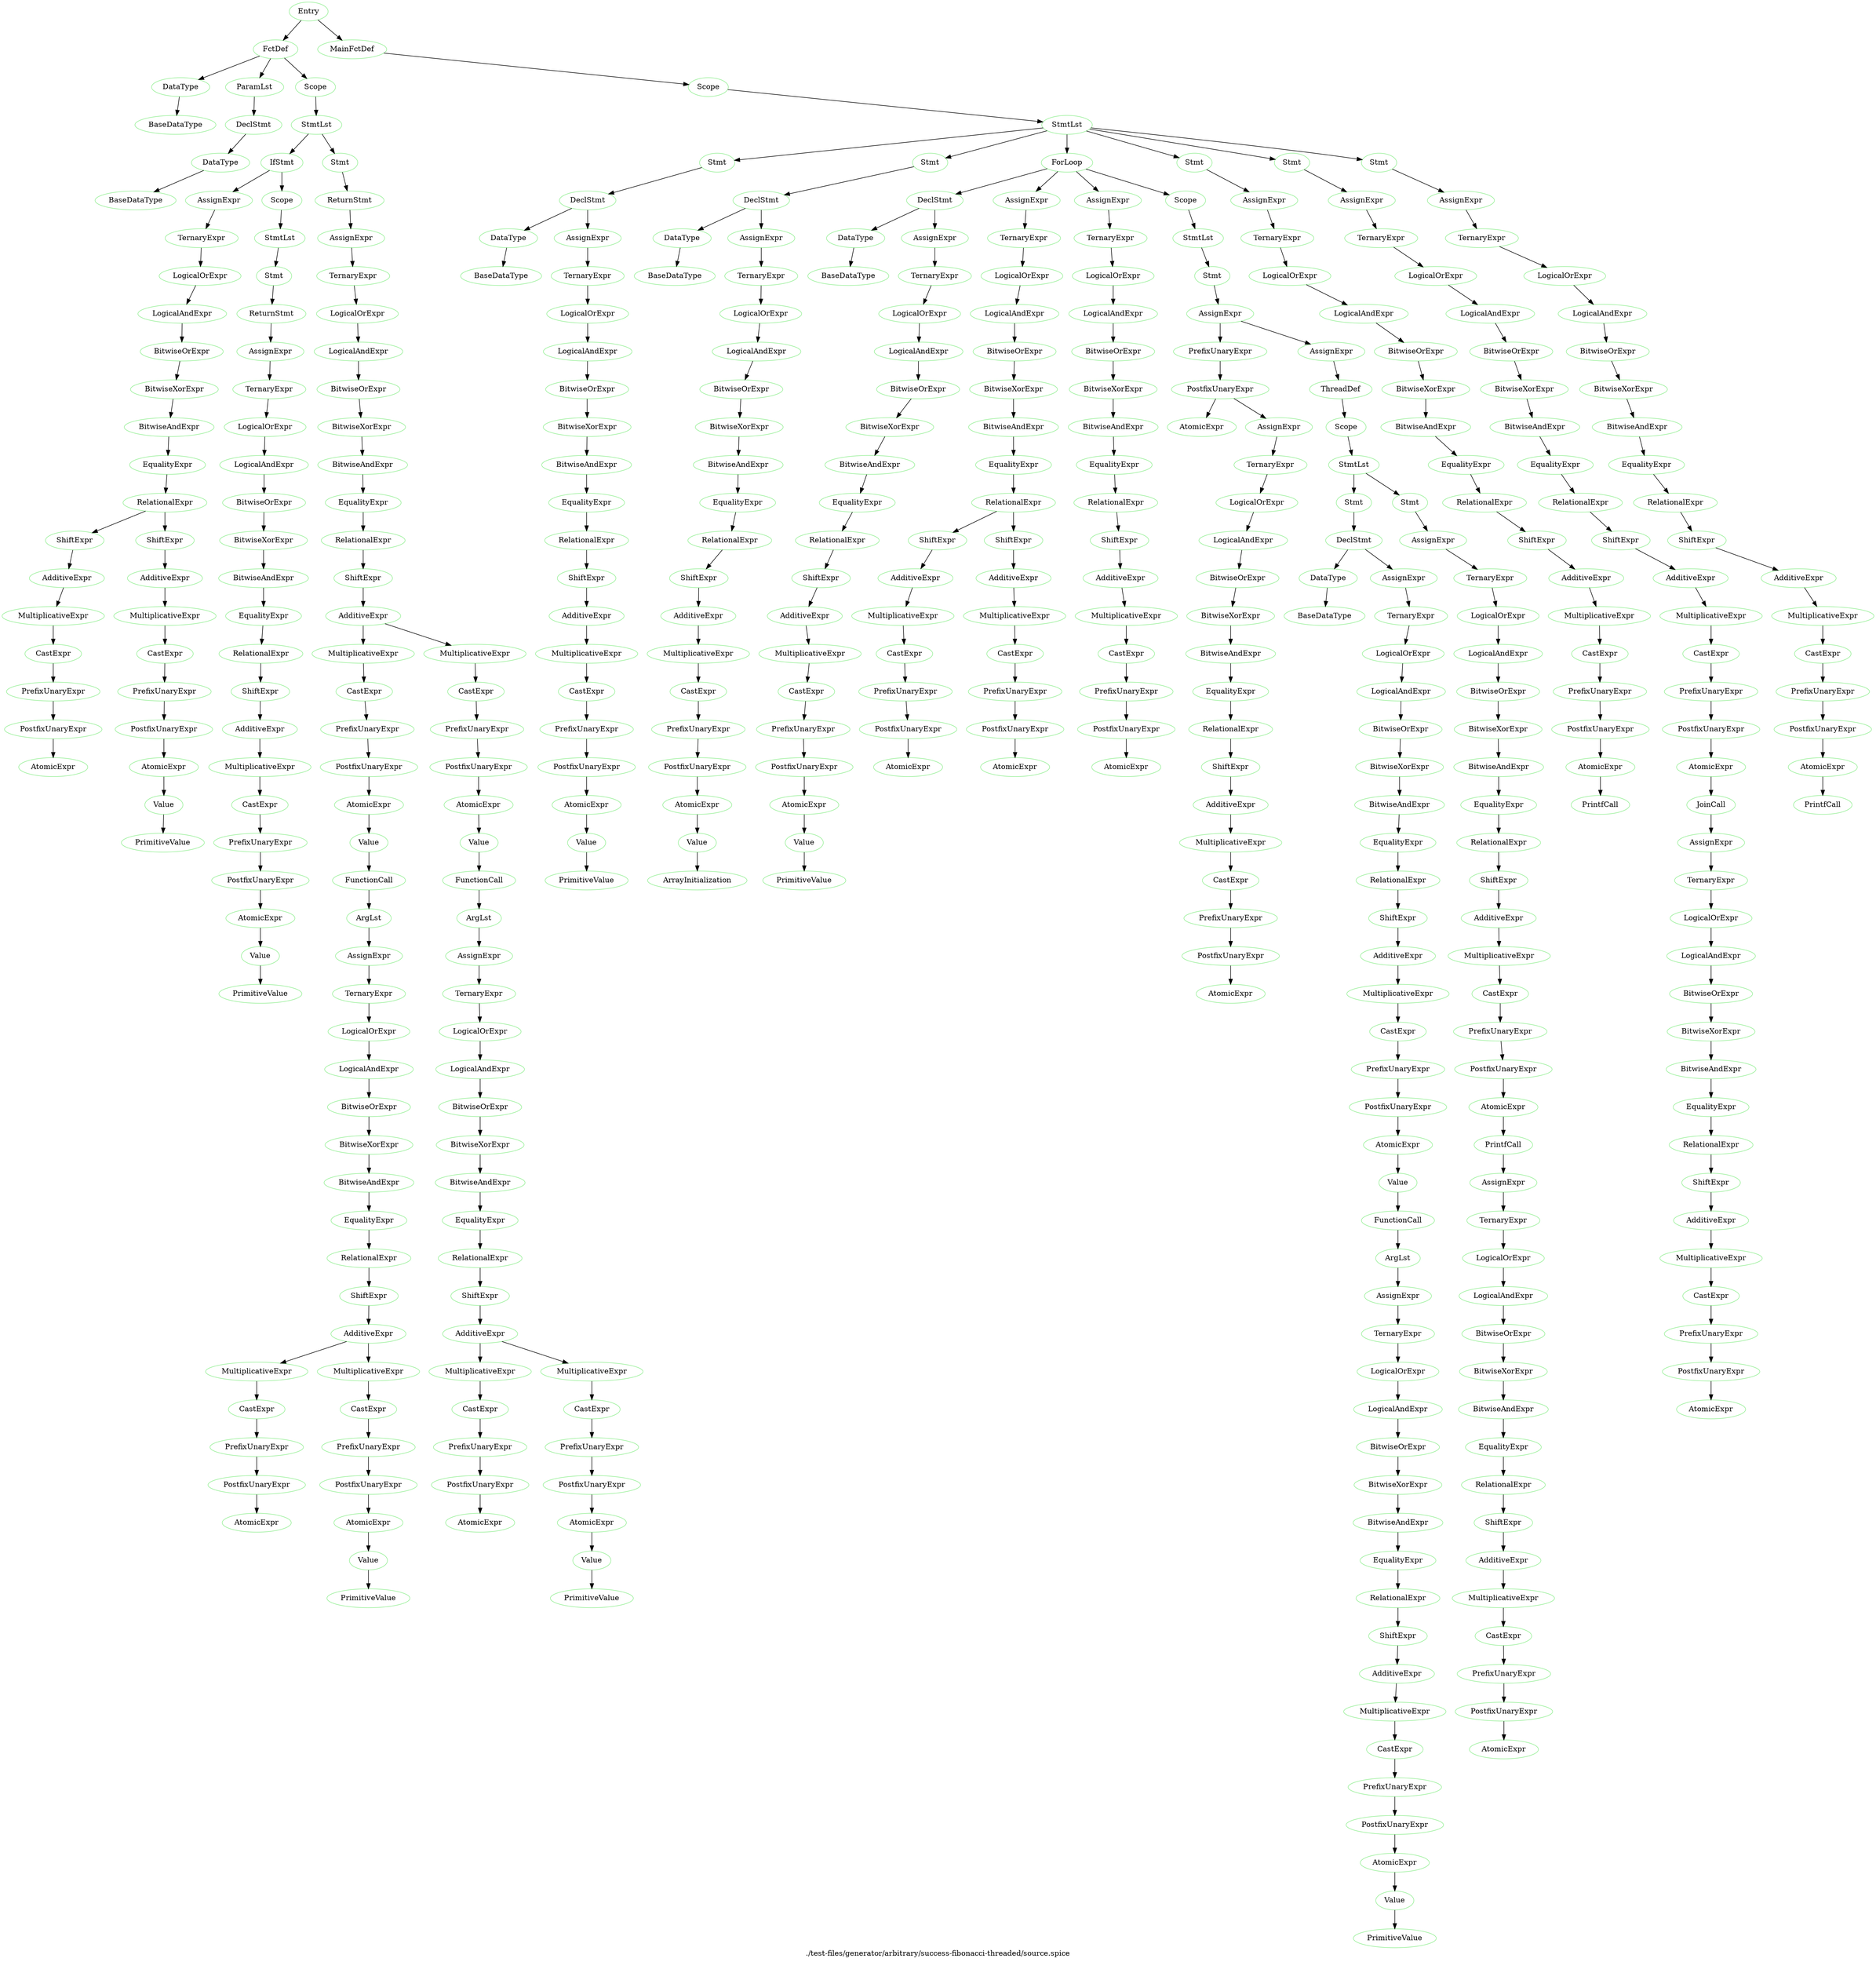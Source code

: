 digraph {
 rankdir="TB";
 label="./test-files/generator/arbitrary/success-fibonacci-threaded/source.spice";
 L1C1_Entry [color="lightgreen",label="Entry"];
 L1C1_FctDef [color="lightgreen",label="FctDef"];
 L1C1_Entry -> L1C1_FctDef;
 L1C3_DataType [color="lightgreen",label="DataType"];
 L1C1_FctDef -> L1C3_DataType;
 L1C3_BaseDataType [color="lightgreen",label="BaseDataType"];
 L1C3_DataType -> L1C3_BaseDataType;
 L1C12_ParamLst [color="lightgreen",label="ParamLst"];
 L1C1_FctDef -> L1C12_ParamLst;
 L1C12_DeclStmt [color="lightgreen",label="DeclStmt"];
 L1C12_ParamLst -> L1C12_DeclStmt;
 L1C12_DataType [color="lightgreen",label="DataType"];
 L1C12_DeclStmt -> L1C12_DataType;
 L1C12_BaseDataType [color="lightgreen",label="BaseDataType"];
 L1C12_DataType -> L1C12_BaseDataType;
 L1C19_Scope [color="lightgreen",label="Scope"];
 L1C1_FctDef -> L1C19_Scope;
 L2C5_StmtLst [color="lightgreen",label="StmtLst"];
 L1C19_Scope -> L2C5_StmtLst;
 L2C5_IfStmt [color="lightgreen",label="IfStmt"];
 L2C5_StmtLst -> L2C5_IfStmt;
 L2C8_AssignExpr [color="lightgreen",label="AssignExpr"];
 L2C5_IfStmt -> L2C8_AssignExpr;
 L2C8_TernaryExpr [color="lightgreen",label="TernaryExpr"];
 L2C8_AssignExpr -> L2C8_TernaryExpr;
 L2C8_LogicalOrExpr [color="lightgreen",label="LogicalOrExpr"];
 L2C8_TernaryExpr -> L2C8_LogicalOrExpr;
 L2C8_LogicalAndExpr [color="lightgreen",label="LogicalAndExpr"];
 L2C8_LogicalOrExpr -> L2C8_LogicalAndExpr;
 L2C8_BitwiseOrExpr [color="lightgreen",label="BitwiseOrExpr"];
 L2C8_LogicalAndExpr -> L2C8_BitwiseOrExpr;
 L2C8_BitwiseXorExpr [color="lightgreen",label="BitwiseXorExpr"];
 L2C8_BitwiseOrExpr -> L2C8_BitwiseXorExpr;
 L2C8_BitwiseAndExpr [color="lightgreen",label="BitwiseAndExpr"];
 L2C8_BitwiseXorExpr -> L2C8_BitwiseAndExpr;
 L2C8_EqualityExpr [color="lightgreen",label="EqualityExpr"];
 L2C8_BitwiseAndExpr -> L2C8_EqualityExpr;
 L2C8_RelationalExpr [color="lightgreen",label="RelationalExpr"];
 L2C8_EqualityExpr -> L2C8_RelationalExpr;
 L2C8_ShiftExpr [color="lightgreen",label="ShiftExpr"];
 L2C8_RelationalExpr -> L2C8_ShiftExpr;
 L2C8_AdditiveExpr [color="lightgreen",label="AdditiveExpr"];
 L2C8_ShiftExpr -> L2C8_AdditiveExpr;
 L2C8_MultiplicativeExpr [color="lightgreen",label="MultiplicativeExpr"];
 L2C8_AdditiveExpr -> L2C8_MultiplicativeExpr;
 L2C8_CastExpr [color="lightgreen",label="CastExpr"];
 L2C8_MultiplicativeExpr -> L2C8_CastExpr;
 L2C8_PrefixUnaryExpr [color="lightgreen",label="PrefixUnaryExpr"];
 L2C8_CastExpr -> L2C8_PrefixUnaryExpr;
 L2C8_PostfixUnaryExpr [color="lightgreen",label="PostfixUnaryExpr"];
 L2C8_PrefixUnaryExpr -> L2C8_PostfixUnaryExpr;
 L2C8_AtomicExpr [color="lightgreen",label="AtomicExpr"];
 L2C8_PostfixUnaryExpr -> L2C8_AtomicExpr;
 L2C13_ShiftExpr [color="lightgreen",label="ShiftExpr"];
 L2C8_RelationalExpr -> L2C13_ShiftExpr;
 L2C13_AdditiveExpr [color="lightgreen",label="AdditiveExpr"];
 L2C13_ShiftExpr -> L2C13_AdditiveExpr;
 L2C13_MultiplicativeExpr [color="lightgreen",label="MultiplicativeExpr"];
 L2C13_AdditiveExpr -> L2C13_MultiplicativeExpr;
 L2C13_CastExpr [color="lightgreen",label="CastExpr"];
 L2C13_MultiplicativeExpr -> L2C13_CastExpr;
 L2C13_PrefixUnaryExpr [color="lightgreen",label="PrefixUnaryExpr"];
 L2C13_CastExpr -> L2C13_PrefixUnaryExpr;
 L2C13_PostfixUnaryExpr [color="lightgreen",label="PostfixUnaryExpr"];
 L2C13_PrefixUnaryExpr -> L2C13_PostfixUnaryExpr;
 L2C13_AtomicExpr [color="lightgreen",label="AtomicExpr"];
 L2C13_PostfixUnaryExpr -> L2C13_AtomicExpr;
 L2C13_Value [color="lightgreen",label="Value"];
 L2C13_AtomicExpr -> L2C13_Value;
 L2C13_PrimitiveValue [color="lightgreen",label="PrimitiveValue"];
 L2C13_Value -> L2C13_PrimitiveValue;
 L2C15_Scope [color="lightgreen",label="Scope"];
 L2C5_IfStmt -> L2C15_Scope;
 L2C17_StmtLst [color="lightgreen",label="StmtLst"];
 L2C15_Scope -> L2C17_StmtLst;
 L2C17_Stmt [color="lightgreen",label="Stmt"];
 L2C17_StmtLst -> L2C17_Stmt;
 L2C17_ReturnStmt [color="lightgreen",label="ReturnStmt"];
 L2C17_Stmt -> L2C17_ReturnStmt;
 L2C24_AssignExpr [color="lightgreen",label="AssignExpr"];
 L2C17_ReturnStmt -> L2C24_AssignExpr;
 L2C24_TernaryExpr [color="lightgreen",label="TernaryExpr"];
 L2C24_AssignExpr -> L2C24_TernaryExpr;
 L2C24_LogicalOrExpr [color="lightgreen",label="LogicalOrExpr"];
 L2C24_TernaryExpr -> L2C24_LogicalOrExpr;
 L2C24_LogicalAndExpr [color="lightgreen",label="LogicalAndExpr"];
 L2C24_LogicalOrExpr -> L2C24_LogicalAndExpr;
 L2C24_BitwiseOrExpr [color="lightgreen",label="BitwiseOrExpr"];
 L2C24_LogicalAndExpr -> L2C24_BitwiseOrExpr;
 L2C24_BitwiseXorExpr [color="lightgreen",label="BitwiseXorExpr"];
 L2C24_BitwiseOrExpr -> L2C24_BitwiseXorExpr;
 L2C24_BitwiseAndExpr [color="lightgreen",label="BitwiseAndExpr"];
 L2C24_BitwiseXorExpr -> L2C24_BitwiseAndExpr;
 L2C24_EqualityExpr [color="lightgreen",label="EqualityExpr"];
 L2C24_BitwiseAndExpr -> L2C24_EqualityExpr;
 L2C24_RelationalExpr [color="lightgreen",label="RelationalExpr"];
 L2C24_EqualityExpr -> L2C24_RelationalExpr;
 L2C24_ShiftExpr [color="lightgreen",label="ShiftExpr"];
 L2C24_RelationalExpr -> L2C24_ShiftExpr;
 L2C24_AdditiveExpr [color="lightgreen",label="AdditiveExpr"];
 L2C24_ShiftExpr -> L2C24_AdditiveExpr;
 L2C24_MultiplicativeExpr [color="lightgreen",label="MultiplicativeExpr"];
 L2C24_AdditiveExpr -> L2C24_MultiplicativeExpr;
 L2C24_CastExpr [color="lightgreen",label="CastExpr"];
 L2C24_MultiplicativeExpr -> L2C24_CastExpr;
 L2C24_PrefixUnaryExpr [color="lightgreen",label="PrefixUnaryExpr"];
 L2C24_CastExpr -> L2C24_PrefixUnaryExpr;
 L2C24_PostfixUnaryExpr [color="lightgreen",label="PostfixUnaryExpr"];
 L2C24_PrefixUnaryExpr -> L2C24_PostfixUnaryExpr;
 L2C24_AtomicExpr [color="lightgreen",label="AtomicExpr"];
 L2C24_PostfixUnaryExpr -> L2C24_AtomicExpr;
 L2C24_Value [color="lightgreen",label="Value"];
 L2C24_AtomicExpr -> L2C24_Value;
 L2C24_PrimitiveValue [color="lightgreen",label="PrimitiveValue"];
 L2C24_Value -> L2C24_PrimitiveValue;
 L3C5_Stmt [color="lightgreen",label="Stmt"];
 L2C5_StmtLst -> L3C5_Stmt;
 L3C5_ReturnStmt [color="lightgreen",label="ReturnStmt"];
 L3C5_Stmt -> L3C5_ReturnStmt;
 L3C12_AssignExpr [color="lightgreen",label="AssignExpr"];
 L3C5_ReturnStmt -> L3C12_AssignExpr;
 L3C12_TernaryExpr [color="lightgreen",label="TernaryExpr"];
 L3C12_AssignExpr -> L3C12_TernaryExpr;
 L3C12_LogicalOrExpr [color="lightgreen",label="LogicalOrExpr"];
 L3C12_TernaryExpr -> L3C12_LogicalOrExpr;
 L3C12_LogicalAndExpr [color="lightgreen",label="LogicalAndExpr"];
 L3C12_LogicalOrExpr -> L3C12_LogicalAndExpr;
 L3C12_BitwiseOrExpr [color="lightgreen",label="BitwiseOrExpr"];
 L3C12_LogicalAndExpr -> L3C12_BitwiseOrExpr;
 L3C12_BitwiseXorExpr [color="lightgreen",label="BitwiseXorExpr"];
 L3C12_BitwiseOrExpr -> L3C12_BitwiseXorExpr;
 L3C12_BitwiseAndExpr [color="lightgreen",label="BitwiseAndExpr"];
 L3C12_BitwiseXorExpr -> L3C12_BitwiseAndExpr;
 L3C12_EqualityExpr [color="lightgreen",label="EqualityExpr"];
 L3C12_BitwiseAndExpr -> L3C12_EqualityExpr;
 L3C12_RelationalExpr [color="lightgreen",label="RelationalExpr"];
 L3C12_EqualityExpr -> L3C12_RelationalExpr;
 L3C12_ShiftExpr [color="lightgreen",label="ShiftExpr"];
 L3C12_RelationalExpr -> L3C12_ShiftExpr;
 L3C12_AdditiveExpr [color="lightgreen",label="AdditiveExpr"];
 L3C12_ShiftExpr -> L3C12_AdditiveExpr;
 L3C12_MultiplicativeExpr [color="lightgreen",label="MultiplicativeExpr"];
 L3C12_AdditiveExpr -> L3C12_MultiplicativeExpr;
 L3C12_CastExpr [color="lightgreen",label="CastExpr"];
 L3C12_MultiplicativeExpr -> L3C12_CastExpr;
 L3C12_PrefixUnaryExpr [color="lightgreen",label="PrefixUnaryExpr"];
 L3C12_CastExpr -> L3C12_PrefixUnaryExpr;
 L3C12_PostfixUnaryExpr [color="lightgreen",label="PostfixUnaryExpr"];
 L3C12_PrefixUnaryExpr -> L3C12_PostfixUnaryExpr;
 L3C12_AtomicExpr [color="lightgreen",label="AtomicExpr"];
 L3C12_PostfixUnaryExpr -> L3C12_AtomicExpr;
 L3C12_Value [color="lightgreen",label="Value"];
 L3C12_AtomicExpr -> L3C12_Value;
 L3C12_FunctionCall [color="lightgreen",label="FunctionCall"];
 L3C12_Value -> L3C12_FunctionCall;
 L3C16_ArgLst [color="lightgreen",label="ArgLst"];
 L3C12_FunctionCall -> L3C16_ArgLst;
 L3C16_AssignExpr [color="lightgreen",label="AssignExpr"];
 L3C16_ArgLst -> L3C16_AssignExpr;
 L3C16_TernaryExpr [color="lightgreen",label="TernaryExpr"];
 L3C16_AssignExpr -> L3C16_TernaryExpr;
 L3C16_LogicalOrExpr [color="lightgreen",label="LogicalOrExpr"];
 L3C16_TernaryExpr -> L3C16_LogicalOrExpr;
 L3C16_LogicalAndExpr [color="lightgreen",label="LogicalAndExpr"];
 L3C16_LogicalOrExpr -> L3C16_LogicalAndExpr;
 L3C16_BitwiseOrExpr [color="lightgreen",label="BitwiseOrExpr"];
 L3C16_LogicalAndExpr -> L3C16_BitwiseOrExpr;
 L3C16_BitwiseXorExpr [color="lightgreen",label="BitwiseXorExpr"];
 L3C16_BitwiseOrExpr -> L3C16_BitwiseXorExpr;
 L3C16_BitwiseAndExpr [color="lightgreen",label="BitwiseAndExpr"];
 L3C16_BitwiseXorExpr -> L3C16_BitwiseAndExpr;
 L3C16_EqualityExpr [color="lightgreen",label="EqualityExpr"];
 L3C16_BitwiseAndExpr -> L3C16_EqualityExpr;
 L3C16_RelationalExpr [color="lightgreen",label="RelationalExpr"];
 L3C16_EqualityExpr -> L3C16_RelationalExpr;
 L3C16_ShiftExpr [color="lightgreen",label="ShiftExpr"];
 L3C16_RelationalExpr -> L3C16_ShiftExpr;
 L3C16_AdditiveExpr [color="lightgreen",label="AdditiveExpr"];
 L3C16_ShiftExpr -> L3C16_AdditiveExpr;
 L3C16_MultiplicativeExpr [color="lightgreen",label="MultiplicativeExpr"];
 L3C16_AdditiveExpr -> L3C16_MultiplicativeExpr;
 L3C16_CastExpr [color="lightgreen",label="CastExpr"];
 L3C16_MultiplicativeExpr -> L3C16_CastExpr;
 L3C16_PrefixUnaryExpr [color="lightgreen",label="PrefixUnaryExpr"];
 L3C16_CastExpr -> L3C16_PrefixUnaryExpr;
 L3C16_PostfixUnaryExpr [color="lightgreen",label="PostfixUnaryExpr"];
 L3C16_PrefixUnaryExpr -> L3C16_PostfixUnaryExpr;
 L3C16_AtomicExpr [color="lightgreen",label="AtomicExpr"];
 L3C16_PostfixUnaryExpr -> L3C16_AtomicExpr;
 L3C20_MultiplicativeExpr [color="lightgreen",label="MultiplicativeExpr"];
 L3C16_AdditiveExpr -> L3C20_MultiplicativeExpr;
 L3C20_CastExpr [color="lightgreen",label="CastExpr"];
 L3C20_MultiplicativeExpr -> L3C20_CastExpr;
 L3C20_PrefixUnaryExpr [color="lightgreen",label="PrefixUnaryExpr"];
 L3C20_CastExpr -> L3C20_PrefixUnaryExpr;
 L3C20_PostfixUnaryExpr [color="lightgreen",label="PostfixUnaryExpr"];
 L3C20_PrefixUnaryExpr -> L3C20_PostfixUnaryExpr;
 L3C20_AtomicExpr [color="lightgreen",label="AtomicExpr"];
 L3C20_PostfixUnaryExpr -> L3C20_AtomicExpr;
 L3C20_Value [color="lightgreen",label="Value"];
 L3C20_AtomicExpr -> L3C20_Value;
 L3C20_PrimitiveValue [color="lightgreen",label="PrimitiveValue"];
 L3C20_Value -> L3C20_PrimitiveValue;
 L3C25_MultiplicativeExpr [color="lightgreen",label="MultiplicativeExpr"];
 L3C12_AdditiveExpr -> L3C25_MultiplicativeExpr;
 L3C25_CastExpr [color="lightgreen",label="CastExpr"];
 L3C25_MultiplicativeExpr -> L3C25_CastExpr;
 L3C25_PrefixUnaryExpr [color="lightgreen",label="PrefixUnaryExpr"];
 L3C25_CastExpr -> L3C25_PrefixUnaryExpr;
 L3C25_PostfixUnaryExpr [color="lightgreen",label="PostfixUnaryExpr"];
 L3C25_PrefixUnaryExpr -> L3C25_PostfixUnaryExpr;
 L3C25_AtomicExpr [color="lightgreen",label="AtomicExpr"];
 L3C25_PostfixUnaryExpr -> L3C25_AtomicExpr;
 L3C25_Value [color="lightgreen",label="Value"];
 L3C25_AtomicExpr -> L3C25_Value;
 L3C25_FunctionCall [color="lightgreen",label="FunctionCall"];
 L3C25_Value -> L3C25_FunctionCall;
 L3C29_ArgLst [color="lightgreen",label="ArgLst"];
 L3C25_FunctionCall -> L3C29_ArgLst;
 L3C29_AssignExpr [color="lightgreen",label="AssignExpr"];
 L3C29_ArgLst -> L3C29_AssignExpr;
 L3C29_TernaryExpr [color="lightgreen",label="TernaryExpr"];
 L3C29_AssignExpr -> L3C29_TernaryExpr;
 L3C29_LogicalOrExpr [color="lightgreen",label="LogicalOrExpr"];
 L3C29_TernaryExpr -> L3C29_LogicalOrExpr;
 L3C29_LogicalAndExpr [color="lightgreen",label="LogicalAndExpr"];
 L3C29_LogicalOrExpr -> L3C29_LogicalAndExpr;
 L3C29_BitwiseOrExpr [color="lightgreen",label="BitwiseOrExpr"];
 L3C29_LogicalAndExpr -> L3C29_BitwiseOrExpr;
 L3C29_BitwiseXorExpr [color="lightgreen",label="BitwiseXorExpr"];
 L3C29_BitwiseOrExpr -> L3C29_BitwiseXorExpr;
 L3C29_BitwiseAndExpr [color="lightgreen",label="BitwiseAndExpr"];
 L3C29_BitwiseXorExpr -> L3C29_BitwiseAndExpr;
 L3C29_EqualityExpr [color="lightgreen",label="EqualityExpr"];
 L3C29_BitwiseAndExpr -> L3C29_EqualityExpr;
 L3C29_RelationalExpr [color="lightgreen",label="RelationalExpr"];
 L3C29_EqualityExpr -> L3C29_RelationalExpr;
 L3C29_ShiftExpr [color="lightgreen",label="ShiftExpr"];
 L3C29_RelationalExpr -> L3C29_ShiftExpr;
 L3C29_AdditiveExpr [color="lightgreen",label="AdditiveExpr"];
 L3C29_ShiftExpr -> L3C29_AdditiveExpr;
 L3C29_MultiplicativeExpr [color="lightgreen",label="MultiplicativeExpr"];
 L3C29_AdditiveExpr -> L3C29_MultiplicativeExpr;
 L3C29_CastExpr [color="lightgreen",label="CastExpr"];
 L3C29_MultiplicativeExpr -> L3C29_CastExpr;
 L3C29_PrefixUnaryExpr [color="lightgreen",label="PrefixUnaryExpr"];
 L3C29_CastExpr -> L3C29_PrefixUnaryExpr;
 L3C29_PostfixUnaryExpr [color="lightgreen",label="PostfixUnaryExpr"];
 L3C29_PrefixUnaryExpr -> L3C29_PostfixUnaryExpr;
 L3C29_AtomicExpr [color="lightgreen",label="AtomicExpr"];
 L3C29_PostfixUnaryExpr -> L3C29_AtomicExpr;
 L3C33_MultiplicativeExpr [color="lightgreen",label="MultiplicativeExpr"];
 L3C29_AdditiveExpr -> L3C33_MultiplicativeExpr;
 L3C33_CastExpr [color="lightgreen",label="CastExpr"];
 L3C33_MultiplicativeExpr -> L3C33_CastExpr;
 L3C33_PrefixUnaryExpr [color="lightgreen",label="PrefixUnaryExpr"];
 L3C33_CastExpr -> L3C33_PrefixUnaryExpr;
 L3C33_PostfixUnaryExpr [color="lightgreen",label="PostfixUnaryExpr"];
 L3C33_PrefixUnaryExpr -> L3C33_PostfixUnaryExpr;
 L3C33_AtomicExpr [color="lightgreen",label="AtomicExpr"];
 L3C33_PostfixUnaryExpr -> L3C33_AtomicExpr;
 L3C33_Value [color="lightgreen",label="Value"];
 L3C33_AtomicExpr -> L3C33_Value;
 L3C33_PrimitiveValue [color="lightgreen",label="PrimitiveValue"];
 L3C33_Value -> L3C33_PrimitiveValue;
 L6C1_MainFctDef [color="lightgreen",label="MainFctDef"];
 L1C1_Entry -> L6C1_MainFctDef;
 L6C15_Scope [color="lightgreen",label="Scope"];
 L6C1_MainFctDef -> L6C15_Scope;
 L7C5_StmtLst [color="lightgreen",label="StmtLst"];
 L6C15_Scope -> L7C5_StmtLst;
 L7C5_Stmt [color="lightgreen",label="Stmt"];
 L7C5_StmtLst -> L7C5_Stmt;
 L7C5_DeclStmt [color="lightgreen",label="DeclStmt"];
 L7C5_Stmt -> L7C5_DeclStmt;
 L7C5_DataType [color="lightgreen",label="DataType"];
 L7C5_DeclStmt -> L7C5_DataType;
 L7C5_BaseDataType [color="lightgreen",label="BaseDataType"];
 L7C5_DataType -> L7C5_BaseDataType;
 L7C23_AssignExpr [color="lightgreen",label="AssignExpr"];
 L7C5_DeclStmt -> L7C23_AssignExpr;
 L7C23_TernaryExpr [color="lightgreen",label="TernaryExpr"];
 L7C23_AssignExpr -> L7C23_TernaryExpr;
 L7C23_LogicalOrExpr [color="lightgreen",label="LogicalOrExpr"];
 L7C23_TernaryExpr -> L7C23_LogicalOrExpr;
 L7C23_LogicalAndExpr [color="lightgreen",label="LogicalAndExpr"];
 L7C23_LogicalOrExpr -> L7C23_LogicalAndExpr;
 L7C23_BitwiseOrExpr [color="lightgreen",label="BitwiseOrExpr"];
 L7C23_LogicalAndExpr -> L7C23_BitwiseOrExpr;
 L7C23_BitwiseXorExpr [color="lightgreen",label="BitwiseXorExpr"];
 L7C23_BitwiseOrExpr -> L7C23_BitwiseXorExpr;
 L7C23_BitwiseAndExpr [color="lightgreen",label="BitwiseAndExpr"];
 L7C23_BitwiseXorExpr -> L7C23_BitwiseAndExpr;
 L7C23_EqualityExpr [color="lightgreen",label="EqualityExpr"];
 L7C23_BitwiseAndExpr -> L7C23_EqualityExpr;
 L7C23_RelationalExpr [color="lightgreen",label="RelationalExpr"];
 L7C23_EqualityExpr -> L7C23_RelationalExpr;
 L7C23_ShiftExpr [color="lightgreen",label="ShiftExpr"];
 L7C23_RelationalExpr -> L7C23_ShiftExpr;
 L7C23_AdditiveExpr [color="lightgreen",label="AdditiveExpr"];
 L7C23_ShiftExpr -> L7C23_AdditiveExpr;
 L7C23_MultiplicativeExpr [color="lightgreen",label="MultiplicativeExpr"];
 L7C23_AdditiveExpr -> L7C23_MultiplicativeExpr;
 L7C23_CastExpr [color="lightgreen",label="CastExpr"];
 L7C23_MultiplicativeExpr -> L7C23_CastExpr;
 L7C23_PrefixUnaryExpr [color="lightgreen",label="PrefixUnaryExpr"];
 L7C23_CastExpr -> L7C23_PrefixUnaryExpr;
 L7C23_PostfixUnaryExpr [color="lightgreen",label="PostfixUnaryExpr"];
 L7C23_PrefixUnaryExpr -> L7C23_PostfixUnaryExpr;
 L7C23_AtomicExpr [color="lightgreen",label="AtomicExpr"];
 L7C23_PostfixUnaryExpr -> L7C23_AtomicExpr;
 L7C23_Value [color="lightgreen",label="Value"];
 L7C23_AtomicExpr -> L7C23_Value;
 L7C23_PrimitiveValue [color="lightgreen",label="PrimitiveValue"];
 L7C23_Value -> L7C23_PrimitiveValue;
 L8C5_Stmt [color="lightgreen",label="Stmt"];
 L7C5_StmtLst -> L8C5_Stmt;
 L8C5_DeclStmt [color="lightgreen",label="DeclStmt"];
 L8C5_Stmt -> L8C5_DeclStmt;
 L8C5_DataType [color="lightgreen",label="DataType"];
 L8C5_DeclStmt -> L8C5_DataType;
 L8C5_BaseDataType [color="lightgreen",label="BaseDataType"];
 L8C5_DataType -> L8C5_BaseDataType;
 L8C24_AssignExpr [color="lightgreen",label="AssignExpr"];
 L8C5_DeclStmt -> L8C24_AssignExpr;
 L8C24_TernaryExpr [color="lightgreen",label="TernaryExpr"];
 L8C24_AssignExpr -> L8C24_TernaryExpr;
 L8C24_LogicalOrExpr [color="lightgreen",label="LogicalOrExpr"];
 L8C24_TernaryExpr -> L8C24_LogicalOrExpr;
 L8C24_LogicalAndExpr [color="lightgreen",label="LogicalAndExpr"];
 L8C24_LogicalOrExpr -> L8C24_LogicalAndExpr;
 L8C24_BitwiseOrExpr [color="lightgreen",label="BitwiseOrExpr"];
 L8C24_LogicalAndExpr -> L8C24_BitwiseOrExpr;
 L8C24_BitwiseXorExpr [color="lightgreen",label="BitwiseXorExpr"];
 L8C24_BitwiseOrExpr -> L8C24_BitwiseXorExpr;
 L8C24_BitwiseAndExpr [color="lightgreen",label="BitwiseAndExpr"];
 L8C24_BitwiseXorExpr -> L8C24_BitwiseAndExpr;
 L8C24_EqualityExpr [color="lightgreen",label="EqualityExpr"];
 L8C24_BitwiseAndExpr -> L8C24_EqualityExpr;
 L8C24_RelationalExpr [color="lightgreen",label="RelationalExpr"];
 L8C24_EqualityExpr -> L8C24_RelationalExpr;
 L8C24_ShiftExpr [color="lightgreen",label="ShiftExpr"];
 L8C24_RelationalExpr -> L8C24_ShiftExpr;
 L8C24_AdditiveExpr [color="lightgreen",label="AdditiveExpr"];
 L8C24_ShiftExpr -> L8C24_AdditiveExpr;
 L8C24_MultiplicativeExpr [color="lightgreen",label="MultiplicativeExpr"];
 L8C24_AdditiveExpr -> L8C24_MultiplicativeExpr;
 L8C24_CastExpr [color="lightgreen",label="CastExpr"];
 L8C24_MultiplicativeExpr -> L8C24_CastExpr;
 L8C24_PrefixUnaryExpr [color="lightgreen",label="PrefixUnaryExpr"];
 L8C24_CastExpr -> L8C24_PrefixUnaryExpr;
 L8C24_PostfixUnaryExpr [color="lightgreen",label="PostfixUnaryExpr"];
 L8C24_PrefixUnaryExpr -> L8C24_PostfixUnaryExpr;
 L8C24_AtomicExpr [color="lightgreen",label="AtomicExpr"];
 L8C24_PostfixUnaryExpr -> L8C24_AtomicExpr;
 L8C24_Value [color="lightgreen",label="Value"];
 L8C24_AtomicExpr -> L8C24_Value;
 L8C24_ArrayInitialization [color="lightgreen",label="ArrayInitialization"];
 L8C24_Value -> L8C24_ArrayInitialization;
 L9C5_ForLoop [color="lightgreen",label="ForLoop"];
 L7C5_StmtLst -> L9C5_ForLoop;
 L9C9_DeclStmt [color="lightgreen",label="DeclStmt"];
 L9C5_ForLoop -> L9C9_DeclStmt;
 L9C9_DataType [color="lightgreen",label="DataType"];
 L9C9_DeclStmt -> L9C9_DataType;
 L9C9_BaseDataType [color="lightgreen",label="BaseDataType"];
 L9C9_DataType -> L9C9_BaseDataType;
 L9C17_AssignExpr [color="lightgreen",label="AssignExpr"];
 L9C9_DeclStmt -> L9C17_AssignExpr;
 L9C17_TernaryExpr [color="lightgreen",label="TernaryExpr"];
 L9C17_AssignExpr -> L9C17_TernaryExpr;
 L9C17_LogicalOrExpr [color="lightgreen",label="LogicalOrExpr"];
 L9C17_TernaryExpr -> L9C17_LogicalOrExpr;
 L9C17_LogicalAndExpr [color="lightgreen",label="LogicalAndExpr"];
 L9C17_LogicalOrExpr -> L9C17_LogicalAndExpr;
 L9C17_BitwiseOrExpr [color="lightgreen",label="BitwiseOrExpr"];
 L9C17_LogicalAndExpr -> L9C17_BitwiseOrExpr;
 L9C17_BitwiseXorExpr [color="lightgreen",label="BitwiseXorExpr"];
 L9C17_BitwiseOrExpr -> L9C17_BitwiseXorExpr;
 L9C17_BitwiseAndExpr [color="lightgreen",label="BitwiseAndExpr"];
 L9C17_BitwiseXorExpr -> L9C17_BitwiseAndExpr;
 L9C17_EqualityExpr [color="lightgreen",label="EqualityExpr"];
 L9C17_BitwiseAndExpr -> L9C17_EqualityExpr;
 L9C17_RelationalExpr [color="lightgreen",label="RelationalExpr"];
 L9C17_EqualityExpr -> L9C17_RelationalExpr;
 L9C17_ShiftExpr [color="lightgreen",label="ShiftExpr"];
 L9C17_RelationalExpr -> L9C17_ShiftExpr;
 L9C17_AdditiveExpr [color="lightgreen",label="AdditiveExpr"];
 L9C17_ShiftExpr -> L9C17_AdditiveExpr;
 L9C17_MultiplicativeExpr [color="lightgreen",label="MultiplicativeExpr"];
 L9C17_AdditiveExpr -> L9C17_MultiplicativeExpr;
 L9C17_CastExpr [color="lightgreen",label="CastExpr"];
 L9C17_MultiplicativeExpr -> L9C17_CastExpr;
 L9C17_PrefixUnaryExpr [color="lightgreen",label="PrefixUnaryExpr"];
 L9C17_CastExpr -> L9C17_PrefixUnaryExpr;
 L9C17_PostfixUnaryExpr [color="lightgreen",label="PostfixUnaryExpr"];
 L9C17_PrefixUnaryExpr -> L9C17_PostfixUnaryExpr;
 L9C17_AtomicExpr [color="lightgreen",label="AtomicExpr"];
 L9C17_PostfixUnaryExpr -> L9C17_AtomicExpr;
 L9C17_Value [color="lightgreen",label="Value"];
 L9C17_AtomicExpr -> L9C17_Value;
 L9C17_PrimitiveValue [color="lightgreen",label="PrimitiveValue"];
 L9C17_Value -> L9C17_PrimitiveValue;
 L9C20_AssignExpr [color="lightgreen",label="AssignExpr"];
 L9C5_ForLoop -> L9C20_AssignExpr;
 L9C20_TernaryExpr [color="lightgreen",label="TernaryExpr"];
 L9C20_AssignExpr -> L9C20_TernaryExpr;
 L9C20_LogicalOrExpr [color="lightgreen",label="LogicalOrExpr"];
 L9C20_TernaryExpr -> L9C20_LogicalOrExpr;
 L9C20_LogicalAndExpr [color="lightgreen",label="LogicalAndExpr"];
 L9C20_LogicalOrExpr -> L9C20_LogicalAndExpr;
 L9C20_BitwiseOrExpr [color="lightgreen",label="BitwiseOrExpr"];
 L9C20_LogicalAndExpr -> L9C20_BitwiseOrExpr;
 L9C20_BitwiseXorExpr [color="lightgreen",label="BitwiseXorExpr"];
 L9C20_BitwiseOrExpr -> L9C20_BitwiseXorExpr;
 L9C20_BitwiseAndExpr [color="lightgreen",label="BitwiseAndExpr"];
 L9C20_BitwiseXorExpr -> L9C20_BitwiseAndExpr;
 L9C20_EqualityExpr [color="lightgreen",label="EqualityExpr"];
 L9C20_BitwiseAndExpr -> L9C20_EqualityExpr;
 L9C20_RelationalExpr [color="lightgreen",label="RelationalExpr"];
 L9C20_EqualityExpr -> L9C20_RelationalExpr;
 L9C20_ShiftExpr [color="lightgreen",label="ShiftExpr"];
 L9C20_RelationalExpr -> L9C20_ShiftExpr;
 L9C20_AdditiveExpr [color="lightgreen",label="AdditiveExpr"];
 L9C20_ShiftExpr -> L9C20_AdditiveExpr;
 L9C20_MultiplicativeExpr [color="lightgreen",label="MultiplicativeExpr"];
 L9C20_AdditiveExpr -> L9C20_MultiplicativeExpr;
 L9C20_CastExpr [color="lightgreen",label="CastExpr"];
 L9C20_MultiplicativeExpr -> L9C20_CastExpr;
 L9C20_PrefixUnaryExpr [color="lightgreen",label="PrefixUnaryExpr"];
 L9C20_CastExpr -> L9C20_PrefixUnaryExpr;
 L9C20_PostfixUnaryExpr [color="lightgreen",label="PostfixUnaryExpr"];
 L9C20_PrefixUnaryExpr -> L9C20_PostfixUnaryExpr;
 L9C20_AtomicExpr [color="lightgreen",label="AtomicExpr"];
 L9C20_PostfixUnaryExpr -> L9C20_AtomicExpr;
 L9C24_ShiftExpr [color="lightgreen",label="ShiftExpr"];
 L9C20_RelationalExpr -> L9C24_ShiftExpr;
 L9C24_AdditiveExpr [color="lightgreen",label="AdditiveExpr"];
 L9C24_ShiftExpr -> L9C24_AdditiveExpr;
 L9C24_MultiplicativeExpr [color="lightgreen",label="MultiplicativeExpr"];
 L9C24_AdditiveExpr -> L9C24_MultiplicativeExpr;
 L9C24_CastExpr [color="lightgreen",label="CastExpr"];
 L9C24_MultiplicativeExpr -> L9C24_CastExpr;
 L9C24_PrefixUnaryExpr [color="lightgreen",label="PrefixUnaryExpr"];
 L9C24_CastExpr -> L9C24_PrefixUnaryExpr;
 L9C24_PostfixUnaryExpr [color="lightgreen",label="PostfixUnaryExpr"];
 L9C24_PrefixUnaryExpr -> L9C24_PostfixUnaryExpr;
 L9C24_AtomicExpr [color="lightgreen",label="AtomicExpr"];
 L9C24_PostfixUnaryExpr -> L9C24_AtomicExpr;
 L9C37_AssignExpr [color="lightgreen",label="AssignExpr"];
 L9C5_ForLoop -> L9C37_AssignExpr;
 L9C37_TernaryExpr [color="lightgreen",label="TernaryExpr"];
 L9C37_AssignExpr -> L9C37_TernaryExpr;
 L9C37_LogicalOrExpr [color="lightgreen",label="LogicalOrExpr"];
 L9C37_TernaryExpr -> L9C37_LogicalOrExpr;
 L9C37_LogicalAndExpr [color="lightgreen",label="LogicalAndExpr"];
 L9C37_LogicalOrExpr -> L9C37_LogicalAndExpr;
 L9C37_BitwiseOrExpr [color="lightgreen",label="BitwiseOrExpr"];
 L9C37_LogicalAndExpr -> L9C37_BitwiseOrExpr;
 L9C37_BitwiseXorExpr [color="lightgreen",label="BitwiseXorExpr"];
 L9C37_BitwiseOrExpr -> L9C37_BitwiseXorExpr;
 L9C37_BitwiseAndExpr [color="lightgreen",label="BitwiseAndExpr"];
 L9C37_BitwiseXorExpr -> L9C37_BitwiseAndExpr;
 L9C37_EqualityExpr [color="lightgreen",label="EqualityExpr"];
 L9C37_BitwiseAndExpr -> L9C37_EqualityExpr;
 L9C37_RelationalExpr [color="lightgreen",label="RelationalExpr"];
 L9C37_EqualityExpr -> L9C37_RelationalExpr;
 L9C37_ShiftExpr [color="lightgreen",label="ShiftExpr"];
 L9C37_RelationalExpr -> L9C37_ShiftExpr;
 L9C37_AdditiveExpr [color="lightgreen",label="AdditiveExpr"];
 L9C37_ShiftExpr -> L9C37_AdditiveExpr;
 L9C37_MultiplicativeExpr [color="lightgreen",label="MultiplicativeExpr"];
 L9C37_AdditiveExpr -> L9C37_MultiplicativeExpr;
 L9C37_CastExpr [color="lightgreen",label="CastExpr"];
 L9C37_MultiplicativeExpr -> L9C37_CastExpr;
 L9C37_PrefixUnaryExpr [color="lightgreen",label="PrefixUnaryExpr"];
 L9C37_CastExpr -> L9C37_PrefixUnaryExpr;
 L9C37_PostfixUnaryExpr [color="lightgreen",label="PostfixUnaryExpr"];
 L9C37_PrefixUnaryExpr -> L9C37_PostfixUnaryExpr;
 L9C37_AtomicExpr [color="lightgreen",label="AtomicExpr"];
 L9C37_PostfixUnaryExpr -> L9C37_AtomicExpr;
 L9C41_Scope [color="lightgreen",label="Scope"];
 L9C5_ForLoop -> L9C41_Scope;
 L10C9_StmtLst [color="lightgreen",label="StmtLst"];
 L9C41_Scope -> L10C9_StmtLst;
 L10C9_Stmt [color="lightgreen",label="Stmt"];
 L10C9_StmtLst -> L10C9_Stmt;
 L10C9_AssignExpr [color="lightgreen",label="AssignExpr"];
 L10C9_Stmt -> L10C9_AssignExpr;
 L10C9_PrefixUnaryExpr [color="lightgreen",label="PrefixUnaryExpr"];
 L10C9_AssignExpr -> L10C9_PrefixUnaryExpr;
 L10C9_PostfixUnaryExpr [color="lightgreen",label="PostfixUnaryExpr"];
 L10C9_PrefixUnaryExpr -> L10C9_PostfixUnaryExpr;
 L10C9_AtomicExpr [color="lightgreen",label="AtomicExpr"];
 L10C9_PostfixUnaryExpr -> L10C9_AtomicExpr;
 L10C17_AssignExpr [color="lightgreen",label="AssignExpr"];
 L10C9_PostfixUnaryExpr -> L10C17_AssignExpr;
 L10C17_TernaryExpr [color="lightgreen",label="TernaryExpr"];
 L10C17_AssignExpr -> L10C17_TernaryExpr;
 L10C17_LogicalOrExpr [color="lightgreen",label="LogicalOrExpr"];
 L10C17_TernaryExpr -> L10C17_LogicalOrExpr;
 L10C17_LogicalAndExpr [color="lightgreen",label="LogicalAndExpr"];
 L10C17_LogicalOrExpr -> L10C17_LogicalAndExpr;
 L10C17_BitwiseOrExpr [color="lightgreen",label="BitwiseOrExpr"];
 L10C17_LogicalAndExpr -> L10C17_BitwiseOrExpr;
 L10C17_BitwiseXorExpr [color="lightgreen",label="BitwiseXorExpr"];
 L10C17_BitwiseOrExpr -> L10C17_BitwiseXorExpr;
 L10C17_BitwiseAndExpr [color="lightgreen",label="BitwiseAndExpr"];
 L10C17_BitwiseXorExpr -> L10C17_BitwiseAndExpr;
 L10C17_EqualityExpr [color="lightgreen",label="EqualityExpr"];
 L10C17_BitwiseAndExpr -> L10C17_EqualityExpr;
 L10C17_RelationalExpr [color="lightgreen",label="RelationalExpr"];
 L10C17_EqualityExpr -> L10C17_RelationalExpr;
 L10C17_ShiftExpr [color="lightgreen",label="ShiftExpr"];
 L10C17_RelationalExpr -> L10C17_ShiftExpr;
 L10C17_AdditiveExpr [color="lightgreen",label="AdditiveExpr"];
 L10C17_ShiftExpr -> L10C17_AdditiveExpr;
 L10C17_MultiplicativeExpr [color="lightgreen",label="MultiplicativeExpr"];
 L10C17_AdditiveExpr -> L10C17_MultiplicativeExpr;
 L10C17_CastExpr [color="lightgreen",label="CastExpr"];
 L10C17_MultiplicativeExpr -> L10C17_CastExpr;
 L10C17_PrefixUnaryExpr [color="lightgreen",label="PrefixUnaryExpr"];
 L10C17_CastExpr -> L10C17_PrefixUnaryExpr;
 L10C17_PostfixUnaryExpr [color="lightgreen",label="PostfixUnaryExpr"];
 L10C17_PrefixUnaryExpr -> L10C17_PostfixUnaryExpr;
 L10C17_AtomicExpr [color="lightgreen",label="AtomicExpr"];
 L10C17_PostfixUnaryExpr -> L10C17_AtomicExpr;
 L10C22_AssignExpr [color="lightgreen",label="AssignExpr"];
 L10C9_AssignExpr -> L10C22_AssignExpr;
 L10C22_ThreadDef [color="lightgreen",label="ThreadDef"];
 L10C22_AssignExpr -> L10C22_ThreadDef;
 L10C29_Scope [color="lightgreen",label="Scope"];
 L10C22_ThreadDef -> L10C29_Scope;
 L11C13_StmtLst [color="lightgreen",label="StmtLst"];
 L10C29_Scope -> L11C13_StmtLst;
 L11C13_Stmt [color="lightgreen",label="Stmt"];
 L11C13_StmtLst -> L11C13_Stmt;
 L11C13_DeclStmt [color="lightgreen",label="DeclStmt"];
 L11C13_Stmt -> L11C13_DeclStmt;
 L11C13_DataType [color="lightgreen",label="DataType"];
 L11C13_DeclStmt -> L11C13_DataType;
 L11C13_BaseDataType [color="lightgreen",label="BaseDataType"];
 L11C13_DataType -> L11C13_BaseDataType;
 L11C26_AssignExpr [color="lightgreen",label="AssignExpr"];
 L11C13_DeclStmt -> L11C26_AssignExpr;
 L11C26_TernaryExpr [color="lightgreen",label="TernaryExpr"];
 L11C26_AssignExpr -> L11C26_TernaryExpr;
 L11C26_LogicalOrExpr [color="lightgreen",label="LogicalOrExpr"];
 L11C26_TernaryExpr -> L11C26_LogicalOrExpr;
 L11C26_LogicalAndExpr [color="lightgreen",label="LogicalAndExpr"];
 L11C26_LogicalOrExpr -> L11C26_LogicalAndExpr;
 L11C26_BitwiseOrExpr [color="lightgreen",label="BitwiseOrExpr"];
 L11C26_LogicalAndExpr -> L11C26_BitwiseOrExpr;
 L11C26_BitwiseXorExpr [color="lightgreen",label="BitwiseXorExpr"];
 L11C26_BitwiseOrExpr -> L11C26_BitwiseXorExpr;
 L11C26_BitwiseAndExpr [color="lightgreen",label="BitwiseAndExpr"];
 L11C26_BitwiseXorExpr -> L11C26_BitwiseAndExpr;
 L11C26_EqualityExpr [color="lightgreen",label="EqualityExpr"];
 L11C26_BitwiseAndExpr -> L11C26_EqualityExpr;
 L11C26_RelationalExpr [color="lightgreen",label="RelationalExpr"];
 L11C26_EqualityExpr -> L11C26_RelationalExpr;
 L11C26_ShiftExpr [color="lightgreen",label="ShiftExpr"];
 L11C26_RelationalExpr -> L11C26_ShiftExpr;
 L11C26_AdditiveExpr [color="lightgreen",label="AdditiveExpr"];
 L11C26_ShiftExpr -> L11C26_AdditiveExpr;
 L11C26_MultiplicativeExpr [color="lightgreen",label="MultiplicativeExpr"];
 L11C26_AdditiveExpr -> L11C26_MultiplicativeExpr;
 L11C26_CastExpr [color="lightgreen",label="CastExpr"];
 L11C26_MultiplicativeExpr -> L11C26_CastExpr;
 L11C26_PrefixUnaryExpr [color="lightgreen",label="PrefixUnaryExpr"];
 L11C26_CastExpr -> L11C26_PrefixUnaryExpr;
 L11C26_PostfixUnaryExpr [color="lightgreen",label="PostfixUnaryExpr"];
 L11C26_PrefixUnaryExpr -> L11C26_PostfixUnaryExpr;
 L11C26_AtomicExpr [color="lightgreen",label="AtomicExpr"];
 L11C26_PostfixUnaryExpr -> L11C26_AtomicExpr;
 L11C26_Value [color="lightgreen",label="Value"];
 L11C26_AtomicExpr -> L11C26_Value;
 L11C26_FunctionCall [color="lightgreen",label="FunctionCall"];
 L11C26_Value -> L11C26_FunctionCall;
 L11C30_ArgLst [color="lightgreen",label="ArgLst"];
 L11C26_FunctionCall -> L11C30_ArgLst;
 L11C30_AssignExpr [color="lightgreen",label="AssignExpr"];
 L11C30_ArgLst -> L11C30_AssignExpr;
 L11C30_TernaryExpr [color="lightgreen",label="TernaryExpr"];
 L11C30_AssignExpr -> L11C30_TernaryExpr;
 L11C30_LogicalOrExpr [color="lightgreen",label="LogicalOrExpr"];
 L11C30_TernaryExpr -> L11C30_LogicalOrExpr;
 L11C30_LogicalAndExpr [color="lightgreen",label="LogicalAndExpr"];
 L11C30_LogicalOrExpr -> L11C30_LogicalAndExpr;
 L11C30_BitwiseOrExpr [color="lightgreen",label="BitwiseOrExpr"];
 L11C30_LogicalAndExpr -> L11C30_BitwiseOrExpr;
 L11C30_BitwiseXorExpr [color="lightgreen",label="BitwiseXorExpr"];
 L11C30_BitwiseOrExpr -> L11C30_BitwiseXorExpr;
 L11C30_BitwiseAndExpr [color="lightgreen",label="BitwiseAndExpr"];
 L11C30_BitwiseXorExpr -> L11C30_BitwiseAndExpr;
 L11C30_EqualityExpr [color="lightgreen",label="EqualityExpr"];
 L11C30_BitwiseAndExpr -> L11C30_EqualityExpr;
 L11C30_RelationalExpr [color="lightgreen",label="RelationalExpr"];
 L11C30_EqualityExpr -> L11C30_RelationalExpr;
 L11C30_ShiftExpr [color="lightgreen",label="ShiftExpr"];
 L11C30_RelationalExpr -> L11C30_ShiftExpr;
 L11C30_AdditiveExpr [color="lightgreen",label="AdditiveExpr"];
 L11C30_ShiftExpr -> L11C30_AdditiveExpr;
 L11C30_MultiplicativeExpr [color="lightgreen",label="MultiplicativeExpr"];
 L11C30_AdditiveExpr -> L11C30_MultiplicativeExpr;
 L11C30_CastExpr [color="lightgreen",label="CastExpr"];
 L11C30_MultiplicativeExpr -> L11C30_CastExpr;
 L11C30_PrefixUnaryExpr [color="lightgreen",label="PrefixUnaryExpr"];
 L11C30_CastExpr -> L11C30_PrefixUnaryExpr;
 L11C30_PostfixUnaryExpr [color="lightgreen",label="PostfixUnaryExpr"];
 L11C30_PrefixUnaryExpr -> L11C30_PostfixUnaryExpr;
 L11C30_AtomicExpr [color="lightgreen",label="AtomicExpr"];
 L11C30_PostfixUnaryExpr -> L11C30_AtomicExpr;
 L11C30_Value [color="lightgreen",label="Value"];
 L11C30_AtomicExpr -> L11C30_Value;
 L11C30_PrimitiveValue [color="lightgreen",label="PrimitiveValue"];
 L11C30_Value -> L11C30_PrimitiveValue;
 L12C13_Stmt [color="lightgreen",label="Stmt"];
 L11C13_StmtLst -> L12C13_Stmt;
 L12C13_AssignExpr [color="lightgreen",label="AssignExpr"];
 L12C13_Stmt -> L12C13_AssignExpr;
 L12C13_TernaryExpr [color="lightgreen",label="TernaryExpr"];
 L12C13_AssignExpr -> L12C13_TernaryExpr;
 L12C13_LogicalOrExpr [color="lightgreen",label="LogicalOrExpr"];
 L12C13_TernaryExpr -> L12C13_LogicalOrExpr;
 L12C13_LogicalAndExpr [color="lightgreen",label="LogicalAndExpr"];
 L12C13_LogicalOrExpr -> L12C13_LogicalAndExpr;
 L12C13_BitwiseOrExpr [color="lightgreen",label="BitwiseOrExpr"];
 L12C13_LogicalAndExpr -> L12C13_BitwiseOrExpr;
 L12C13_BitwiseXorExpr [color="lightgreen",label="BitwiseXorExpr"];
 L12C13_BitwiseOrExpr -> L12C13_BitwiseXorExpr;
 L12C13_BitwiseAndExpr [color="lightgreen",label="BitwiseAndExpr"];
 L12C13_BitwiseXorExpr -> L12C13_BitwiseAndExpr;
 L12C13_EqualityExpr [color="lightgreen",label="EqualityExpr"];
 L12C13_BitwiseAndExpr -> L12C13_EqualityExpr;
 L12C13_RelationalExpr [color="lightgreen",label="RelationalExpr"];
 L12C13_EqualityExpr -> L12C13_RelationalExpr;
 L12C13_ShiftExpr [color="lightgreen",label="ShiftExpr"];
 L12C13_RelationalExpr -> L12C13_ShiftExpr;
 L12C13_AdditiveExpr [color="lightgreen",label="AdditiveExpr"];
 L12C13_ShiftExpr -> L12C13_AdditiveExpr;
 L12C13_MultiplicativeExpr [color="lightgreen",label="MultiplicativeExpr"];
 L12C13_AdditiveExpr -> L12C13_MultiplicativeExpr;
 L12C13_CastExpr [color="lightgreen",label="CastExpr"];
 L12C13_MultiplicativeExpr -> L12C13_CastExpr;
 L12C13_PrefixUnaryExpr [color="lightgreen",label="PrefixUnaryExpr"];
 L12C13_CastExpr -> L12C13_PrefixUnaryExpr;
 L12C13_PostfixUnaryExpr [color="lightgreen",label="PostfixUnaryExpr"];
 L12C13_PrefixUnaryExpr -> L12C13_PostfixUnaryExpr;
 L12C13_AtomicExpr [color="lightgreen",label="AtomicExpr"];
 L12C13_PostfixUnaryExpr -> L12C13_AtomicExpr;
 L12C13_PrintfCall [color="lightgreen",label="PrintfCall"];
 L12C13_AtomicExpr -> L12C13_PrintfCall;
 L12C57_AssignExpr [color="lightgreen",label="AssignExpr"];
 L12C13_PrintfCall -> L12C57_AssignExpr;
 L12C57_TernaryExpr [color="lightgreen",label="TernaryExpr"];
 L12C57_AssignExpr -> L12C57_TernaryExpr;
 L12C57_LogicalOrExpr [color="lightgreen",label="LogicalOrExpr"];
 L12C57_TernaryExpr -> L12C57_LogicalOrExpr;
 L12C57_LogicalAndExpr [color="lightgreen",label="LogicalAndExpr"];
 L12C57_LogicalOrExpr -> L12C57_LogicalAndExpr;
 L12C57_BitwiseOrExpr [color="lightgreen",label="BitwiseOrExpr"];
 L12C57_LogicalAndExpr -> L12C57_BitwiseOrExpr;
 L12C57_BitwiseXorExpr [color="lightgreen",label="BitwiseXorExpr"];
 L12C57_BitwiseOrExpr -> L12C57_BitwiseXorExpr;
 L12C57_BitwiseAndExpr [color="lightgreen",label="BitwiseAndExpr"];
 L12C57_BitwiseXorExpr -> L12C57_BitwiseAndExpr;
 L12C57_EqualityExpr [color="lightgreen",label="EqualityExpr"];
 L12C57_BitwiseAndExpr -> L12C57_EqualityExpr;
 L12C57_RelationalExpr [color="lightgreen",label="RelationalExpr"];
 L12C57_EqualityExpr -> L12C57_RelationalExpr;
 L12C57_ShiftExpr [color="lightgreen",label="ShiftExpr"];
 L12C57_RelationalExpr -> L12C57_ShiftExpr;
 L12C57_AdditiveExpr [color="lightgreen",label="AdditiveExpr"];
 L12C57_ShiftExpr -> L12C57_AdditiveExpr;
 L12C57_MultiplicativeExpr [color="lightgreen",label="MultiplicativeExpr"];
 L12C57_AdditiveExpr -> L12C57_MultiplicativeExpr;
 L12C57_CastExpr [color="lightgreen",label="CastExpr"];
 L12C57_MultiplicativeExpr -> L12C57_CastExpr;
 L12C57_PrefixUnaryExpr [color="lightgreen",label="PrefixUnaryExpr"];
 L12C57_CastExpr -> L12C57_PrefixUnaryExpr;
 L12C57_PostfixUnaryExpr [color="lightgreen",label="PostfixUnaryExpr"];
 L12C57_PrefixUnaryExpr -> L12C57_PostfixUnaryExpr;
 L12C57_AtomicExpr [color="lightgreen",label="AtomicExpr"];
 L12C57_PostfixUnaryExpr -> L12C57_AtomicExpr;
 L15C5_Stmt [color="lightgreen",label="Stmt"];
 L7C5_StmtLst -> L15C5_Stmt;
 L15C5_AssignExpr [color="lightgreen",label="AssignExpr"];
 L15C5_Stmt -> L15C5_AssignExpr;
 L15C5_TernaryExpr [color="lightgreen",label="TernaryExpr"];
 L15C5_AssignExpr -> L15C5_TernaryExpr;
 L15C5_LogicalOrExpr [color="lightgreen",label="LogicalOrExpr"];
 L15C5_TernaryExpr -> L15C5_LogicalOrExpr;
 L15C5_LogicalAndExpr [color="lightgreen",label="LogicalAndExpr"];
 L15C5_LogicalOrExpr -> L15C5_LogicalAndExpr;
 L15C5_BitwiseOrExpr [color="lightgreen",label="BitwiseOrExpr"];
 L15C5_LogicalAndExpr -> L15C5_BitwiseOrExpr;
 L15C5_BitwiseXorExpr [color="lightgreen",label="BitwiseXorExpr"];
 L15C5_BitwiseOrExpr -> L15C5_BitwiseXorExpr;
 L15C5_BitwiseAndExpr [color="lightgreen",label="BitwiseAndExpr"];
 L15C5_BitwiseXorExpr -> L15C5_BitwiseAndExpr;
 L15C5_EqualityExpr [color="lightgreen",label="EqualityExpr"];
 L15C5_BitwiseAndExpr -> L15C5_EqualityExpr;
 L15C5_RelationalExpr [color="lightgreen",label="RelationalExpr"];
 L15C5_EqualityExpr -> L15C5_RelationalExpr;
 L15C5_ShiftExpr [color="lightgreen",label="ShiftExpr"];
 L15C5_RelationalExpr -> L15C5_ShiftExpr;
 L15C5_AdditiveExpr [color="lightgreen",label="AdditiveExpr"];
 L15C5_ShiftExpr -> L15C5_AdditiveExpr;
 L15C5_MultiplicativeExpr [color="lightgreen",label="MultiplicativeExpr"];
 L15C5_AdditiveExpr -> L15C5_MultiplicativeExpr;
 L15C5_CastExpr [color="lightgreen",label="CastExpr"];
 L15C5_MultiplicativeExpr -> L15C5_CastExpr;
 L15C5_PrefixUnaryExpr [color="lightgreen",label="PrefixUnaryExpr"];
 L15C5_CastExpr -> L15C5_PrefixUnaryExpr;
 L15C5_PostfixUnaryExpr [color="lightgreen",label="PostfixUnaryExpr"];
 L15C5_PrefixUnaryExpr -> L15C5_PostfixUnaryExpr;
 L15C5_AtomicExpr [color="lightgreen",label="AtomicExpr"];
 L15C5_PostfixUnaryExpr -> L15C5_AtomicExpr;
 L15C5_PrintfCall [color="lightgreen",label="PrintfCall"];
 L15C5_AtomicExpr -> L15C5_PrintfCall;
 L16C5_Stmt [color="lightgreen",label="Stmt"];
 L7C5_StmtLst -> L16C5_Stmt;
 L16C5_AssignExpr [color="lightgreen",label="AssignExpr"];
 L16C5_Stmt -> L16C5_AssignExpr;
 L16C5_TernaryExpr [color="lightgreen",label="TernaryExpr"];
 L16C5_AssignExpr -> L16C5_TernaryExpr;
 L16C5_LogicalOrExpr [color="lightgreen",label="LogicalOrExpr"];
 L16C5_TernaryExpr -> L16C5_LogicalOrExpr;
 L16C5_LogicalAndExpr [color="lightgreen",label="LogicalAndExpr"];
 L16C5_LogicalOrExpr -> L16C5_LogicalAndExpr;
 L16C5_BitwiseOrExpr [color="lightgreen",label="BitwiseOrExpr"];
 L16C5_LogicalAndExpr -> L16C5_BitwiseOrExpr;
 L16C5_BitwiseXorExpr [color="lightgreen",label="BitwiseXorExpr"];
 L16C5_BitwiseOrExpr -> L16C5_BitwiseXorExpr;
 L16C5_BitwiseAndExpr [color="lightgreen",label="BitwiseAndExpr"];
 L16C5_BitwiseXorExpr -> L16C5_BitwiseAndExpr;
 L16C5_EqualityExpr [color="lightgreen",label="EqualityExpr"];
 L16C5_BitwiseAndExpr -> L16C5_EqualityExpr;
 L16C5_RelationalExpr [color="lightgreen",label="RelationalExpr"];
 L16C5_EqualityExpr -> L16C5_RelationalExpr;
 L16C5_ShiftExpr [color="lightgreen",label="ShiftExpr"];
 L16C5_RelationalExpr -> L16C5_ShiftExpr;
 L16C5_AdditiveExpr [color="lightgreen",label="AdditiveExpr"];
 L16C5_ShiftExpr -> L16C5_AdditiveExpr;
 L16C5_MultiplicativeExpr [color="lightgreen",label="MultiplicativeExpr"];
 L16C5_AdditiveExpr -> L16C5_MultiplicativeExpr;
 L16C5_CastExpr [color="lightgreen",label="CastExpr"];
 L16C5_MultiplicativeExpr -> L16C5_CastExpr;
 L16C5_PrefixUnaryExpr [color="lightgreen",label="PrefixUnaryExpr"];
 L16C5_CastExpr -> L16C5_PrefixUnaryExpr;
 L16C5_PostfixUnaryExpr [color="lightgreen",label="PostfixUnaryExpr"];
 L16C5_PrefixUnaryExpr -> L16C5_PostfixUnaryExpr;
 L16C5_AtomicExpr [color="lightgreen",label="AtomicExpr"];
 L16C5_PostfixUnaryExpr -> L16C5_AtomicExpr;
 L16C5_JoinCall [color="lightgreen",label="JoinCall"];
 L16C5_AtomicExpr -> L16C5_JoinCall;
 L16C10_AssignExpr [color="lightgreen",label="AssignExpr"];
 L16C5_JoinCall -> L16C10_AssignExpr;
 L16C10_TernaryExpr [color="lightgreen",label="TernaryExpr"];
 L16C10_AssignExpr -> L16C10_TernaryExpr;
 L16C10_LogicalOrExpr [color="lightgreen",label="LogicalOrExpr"];
 L16C10_TernaryExpr -> L16C10_LogicalOrExpr;
 L16C10_LogicalAndExpr [color="lightgreen",label="LogicalAndExpr"];
 L16C10_LogicalOrExpr -> L16C10_LogicalAndExpr;
 L16C10_BitwiseOrExpr [color="lightgreen",label="BitwiseOrExpr"];
 L16C10_LogicalAndExpr -> L16C10_BitwiseOrExpr;
 L16C10_BitwiseXorExpr [color="lightgreen",label="BitwiseXorExpr"];
 L16C10_BitwiseOrExpr -> L16C10_BitwiseXorExpr;
 L16C10_BitwiseAndExpr [color="lightgreen",label="BitwiseAndExpr"];
 L16C10_BitwiseXorExpr -> L16C10_BitwiseAndExpr;
 L16C10_EqualityExpr [color="lightgreen",label="EqualityExpr"];
 L16C10_BitwiseAndExpr -> L16C10_EqualityExpr;
 L16C10_RelationalExpr [color="lightgreen",label="RelationalExpr"];
 L16C10_EqualityExpr -> L16C10_RelationalExpr;
 L16C10_ShiftExpr [color="lightgreen",label="ShiftExpr"];
 L16C10_RelationalExpr -> L16C10_ShiftExpr;
 L16C10_AdditiveExpr [color="lightgreen",label="AdditiveExpr"];
 L16C10_ShiftExpr -> L16C10_AdditiveExpr;
 L16C10_MultiplicativeExpr [color="lightgreen",label="MultiplicativeExpr"];
 L16C10_AdditiveExpr -> L16C10_MultiplicativeExpr;
 L16C10_CastExpr [color="lightgreen",label="CastExpr"];
 L16C10_MultiplicativeExpr -> L16C10_CastExpr;
 L16C10_PrefixUnaryExpr [color="lightgreen",label="PrefixUnaryExpr"];
 L16C10_CastExpr -> L16C10_PrefixUnaryExpr;
 L16C10_PostfixUnaryExpr [color="lightgreen",label="PostfixUnaryExpr"];
 L16C10_PrefixUnaryExpr -> L16C10_PostfixUnaryExpr;
 L16C10_AtomicExpr [color="lightgreen",label="AtomicExpr"];
 L16C10_PostfixUnaryExpr -> L16C10_AtomicExpr;
 L17C5_Stmt [color="lightgreen",label="Stmt"];
 L7C5_StmtLst -> L17C5_Stmt;
 L17C5_AssignExpr [color="lightgreen",label="AssignExpr"];
 L17C5_Stmt -> L17C5_AssignExpr;
 L17C5_TernaryExpr [color="lightgreen",label="TernaryExpr"];
 L17C5_AssignExpr -> L17C5_TernaryExpr;
 L17C5_LogicalOrExpr [color="lightgreen",label="LogicalOrExpr"];
 L17C5_TernaryExpr -> L17C5_LogicalOrExpr;
 L17C5_LogicalAndExpr [color="lightgreen",label="LogicalAndExpr"];
 L17C5_LogicalOrExpr -> L17C5_LogicalAndExpr;
 L17C5_BitwiseOrExpr [color="lightgreen",label="BitwiseOrExpr"];
 L17C5_LogicalAndExpr -> L17C5_BitwiseOrExpr;
 L17C5_BitwiseXorExpr [color="lightgreen",label="BitwiseXorExpr"];
 L17C5_BitwiseOrExpr -> L17C5_BitwiseXorExpr;
 L17C5_BitwiseAndExpr [color="lightgreen",label="BitwiseAndExpr"];
 L17C5_BitwiseXorExpr -> L17C5_BitwiseAndExpr;
 L17C5_EqualityExpr [color="lightgreen",label="EqualityExpr"];
 L17C5_BitwiseAndExpr -> L17C5_EqualityExpr;
 L17C5_RelationalExpr [color="lightgreen",label="RelationalExpr"];
 L17C5_EqualityExpr -> L17C5_RelationalExpr;
 L17C5_ShiftExpr [color="lightgreen",label="ShiftExpr"];
 L17C5_RelationalExpr -> L17C5_ShiftExpr;
 L17C5_AdditiveExpr [color="lightgreen",label="AdditiveExpr"];
 L17C5_ShiftExpr -> L17C5_AdditiveExpr;
 L17C5_MultiplicativeExpr [color="lightgreen",label="MultiplicativeExpr"];
 L17C5_AdditiveExpr -> L17C5_MultiplicativeExpr;
 L17C5_CastExpr [color="lightgreen",label="CastExpr"];
 L17C5_MultiplicativeExpr -> L17C5_CastExpr;
 L17C5_PrefixUnaryExpr [color="lightgreen",label="PrefixUnaryExpr"];
 L17C5_CastExpr -> L17C5_PrefixUnaryExpr;
 L17C5_PostfixUnaryExpr [color="lightgreen",label="PostfixUnaryExpr"];
 L17C5_PrefixUnaryExpr -> L17C5_PostfixUnaryExpr;
 L17C5_AtomicExpr [color="lightgreen",label="AtomicExpr"];
 L17C5_PostfixUnaryExpr -> L17C5_AtomicExpr;
 L17C5_PrintfCall [color="lightgreen",label="PrintfCall"];
 L17C5_AtomicExpr -> L17C5_PrintfCall;
}